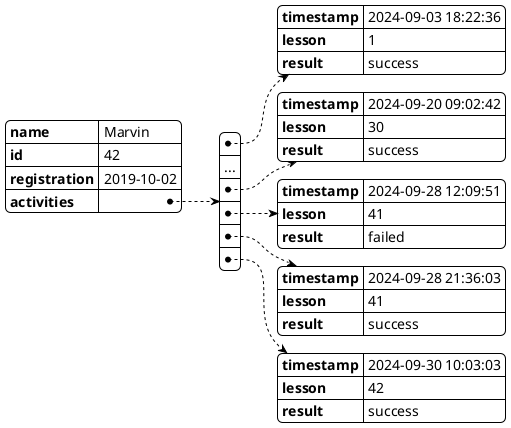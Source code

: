 @startyaml
!theme plain
name: Marvin
id: 42
registration: 2019-10-02
activities:
  - timestamp: 2024-09-03 18:22:36
    lesson: 1
    result: success
  - ...
  - timestamp: 2024-09-20 09:02:42
    lesson: 30
    result: success
  - timestamp: 2024-09-28 12:09:51
    lesson: 41
    result: failed
  - timestamp: 2024-09-28 21:36:03
    lesson: 41
    result: success
  - timestamp: 2024-09-30 10:03:03
    lesson: 42
    result: success
@endyaml
